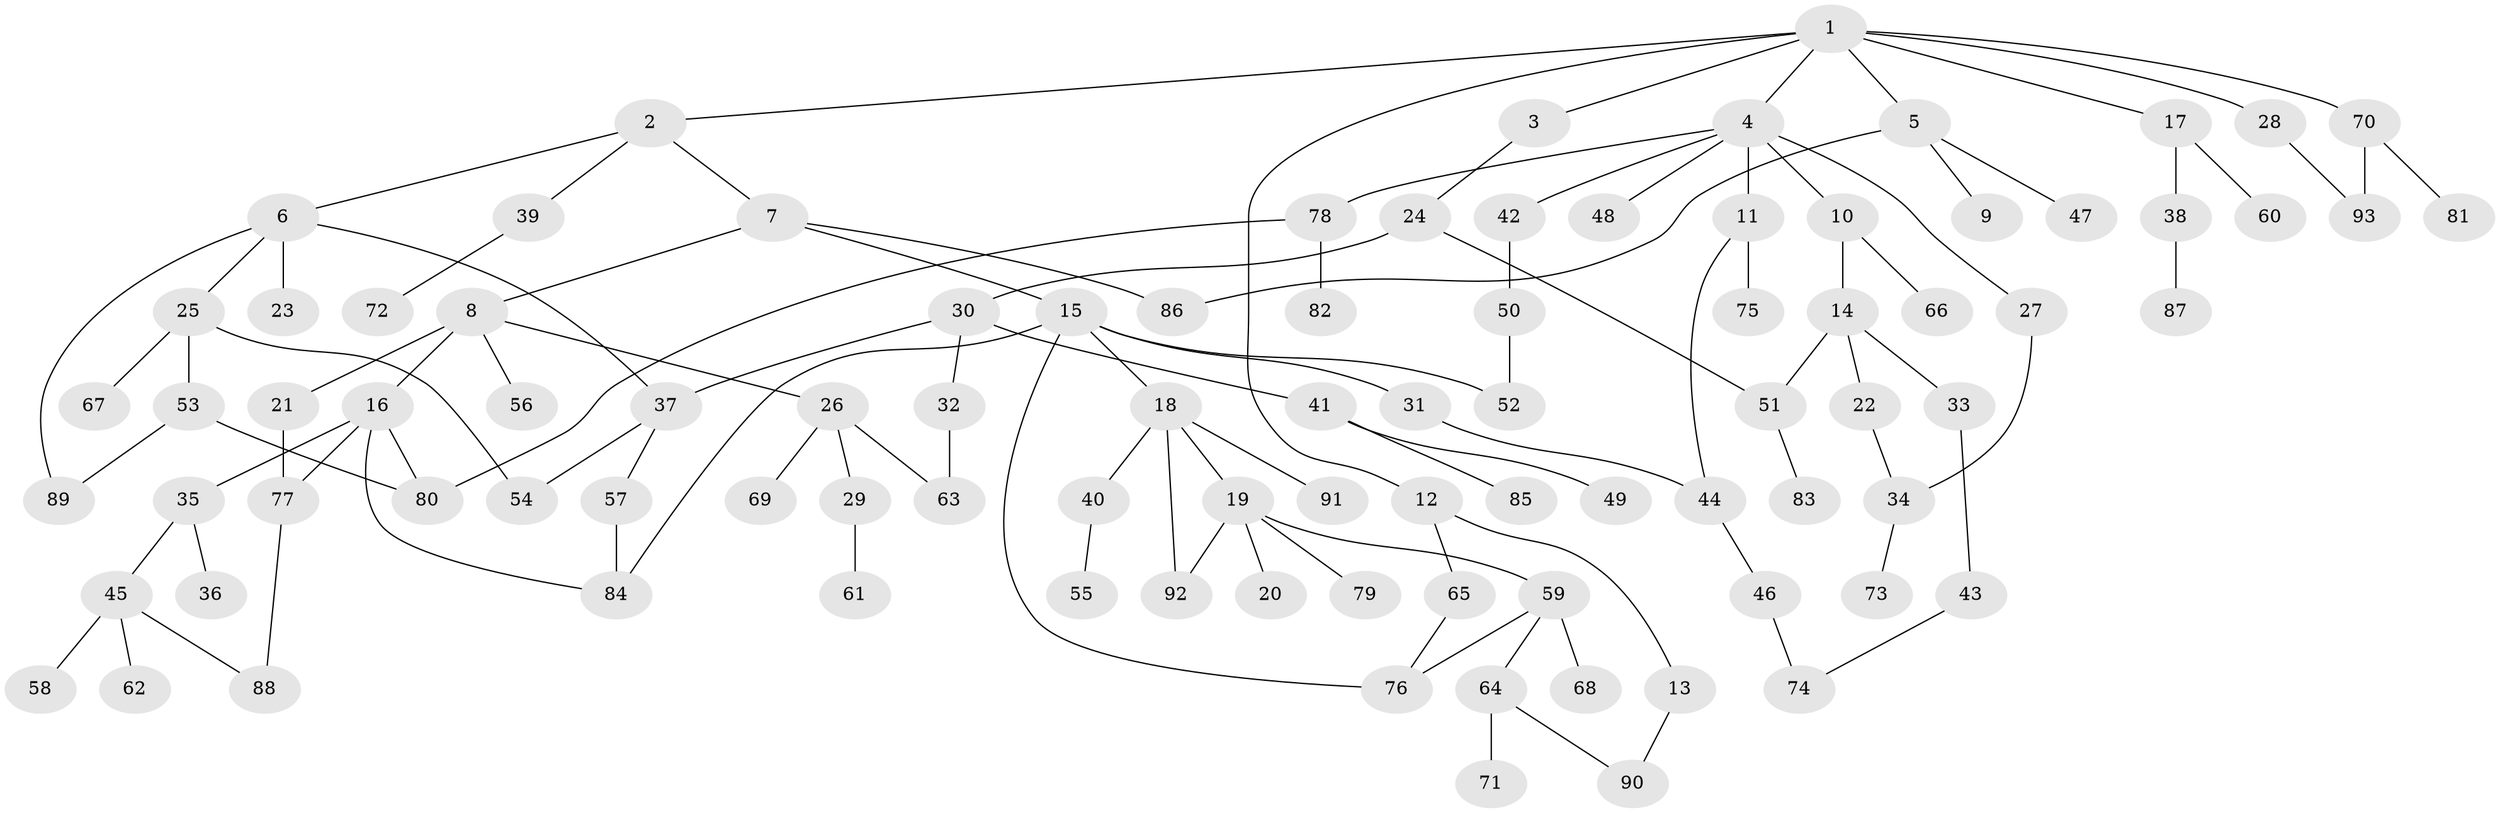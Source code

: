// coarse degree distribution, {7: 0.02127659574468085, 4: 0.1276595744680851, 2: 0.40425531914893614, 6: 0.0425531914893617, 3: 0.1702127659574468, 5: 0.06382978723404255, 1: 0.1702127659574468}
// Generated by graph-tools (version 1.1) at 2025/48/03/04/25 22:48:42]
// undirected, 93 vertices, 113 edges
graph export_dot {
  node [color=gray90,style=filled];
  1;
  2;
  3;
  4;
  5;
  6;
  7;
  8;
  9;
  10;
  11;
  12;
  13;
  14;
  15;
  16;
  17;
  18;
  19;
  20;
  21;
  22;
  23;
  24;
  25;
  26;
  27;
  28;
  29;
  30;
  31;
  32;
  33;
  34;
  35;
  36;
  37;
  38;
  39;
  40;
  41;
  42;
  43;
  44;
  45;
  46;
  47;
  48;
  49;
  50;
  51;
  52;
  53;
  54;
  55;
  56;
  57;
  58;
  59;
  60;
  61;
  62;
  63;
  64;
  65;
  66;
  67;
  68;
  69;
  70;
  71;
  72;
  73;
  74;
  75;
  76;
  77;
  78;
  79;
  80;
  81;
  82;
  83;
  84;
  85;
  86;
  87;
  88;
  89;
  90;
  91;
  92;
  93;
  1 -- 2;
  1 -- 3;
  1 -- 4;
  1 -- 5;
  1 -- 12;
  1 -- 17;
  1 -- 28;
  1 -- 70;
  2 -- 6;
  2 -- 7;
  2 -- 39;
  3 -- 24;
  4 -- 10;
  4 -- 11;
  4 -- 27;
  4 -- 42;
  4 -- 48;
  4 -- 78;
  5 -- 9;
  5 -- 47;
  5 -- 86;
  6 -- 23;
  6 -- 25;
  6 -- 37;
  6 -- 89;
  7 -- 8;
  7 -- 15;
  7 -- 86;
  8 -- 16;
  8 -- 21;
  8 -- 26;
  8 -- 56;
  10 -- 14;
  10 -- 66;
  11 -- 44;
  11 -- 75;
  12 -- 13;
  12 -- 65;
  13 -- 90;
  14 -- 22;
  14 -- 33;
  14 -- 51;
  15 -- 18;
  15 -- 31;
  15 -- 52;
  15 -- 84;
  15 -- 76;
  16 -- 35;
  16 -- 80;
  16 -- 77;
  16 -- 84;
  17 -- 38;
  17 -- 60;
  18 -- 19;
  18 -- 40;
  18 -- 91;
  18 -- 92;
  19 -- 20;
  19 -- 59;
  19 -- 79;
  19 -- 92;
  21 -- 77;
  22 -- 34;
  24 -- 30;
  24 -- 51;
  25 -- 53;
  25 -- 54;
  25 -- 67;
  26 -- 29;
  26 -- 63;
  26 -- 69;
  27 -- 34;
  28 -- 93;
  29 -- 61;
  30 -- 32;
  30 -- 37;
  30 -- 41;
  31 -- 44;
  32 -- 63;
  33 -- 43;
  34 -- 73;
  35 -- 36;
  35 -- 45;
  37 -- 57;
  37 -- 54;
  38 -- 87;
  39 -- 72;
  40 -- 55;
  41 -- 49;
  41 -- 85;
  42 -- 50;
  43 -- 74;
  44 -- 46;
  45 -- 58;
  45 -- 62;
  45 -- 88;
  46 -- 74;
  50 -- 52;
  51 -- 83;
  53 -- 89;
  53 -- 80;
  57 -- 84;
  59 -- 64;
  59 -- 68;
  59 -- 76;
  64 -- 71;
  64 -- 90;
  65 -- 76;
  70 -- 81;
  70 -- 93;
  77 -- 88;
  78 -- 82;
  78 -- 80;
}
